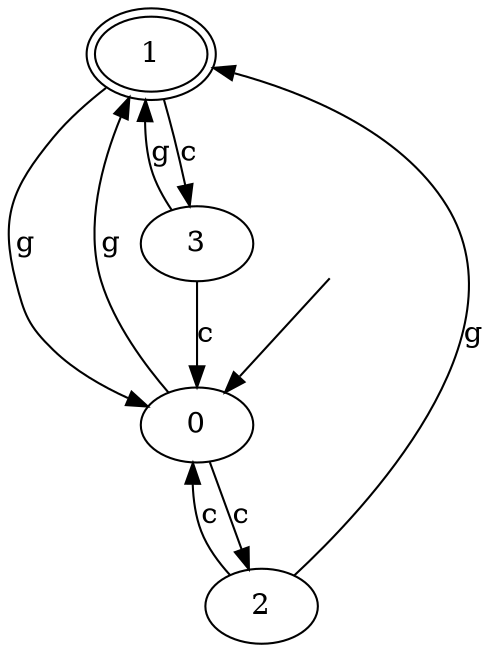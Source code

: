 digraph {
  1[peripheries=2]
  1->3[label="c"];
  1->0[label="g"];
  3->0[label="c"];
  3->1[label="g"];
  2->0[label="c"];
  2->1[label="g"];
  0->2[label="c"];
  0->1[label="g"];
  head [style=invis]
   head->0
}